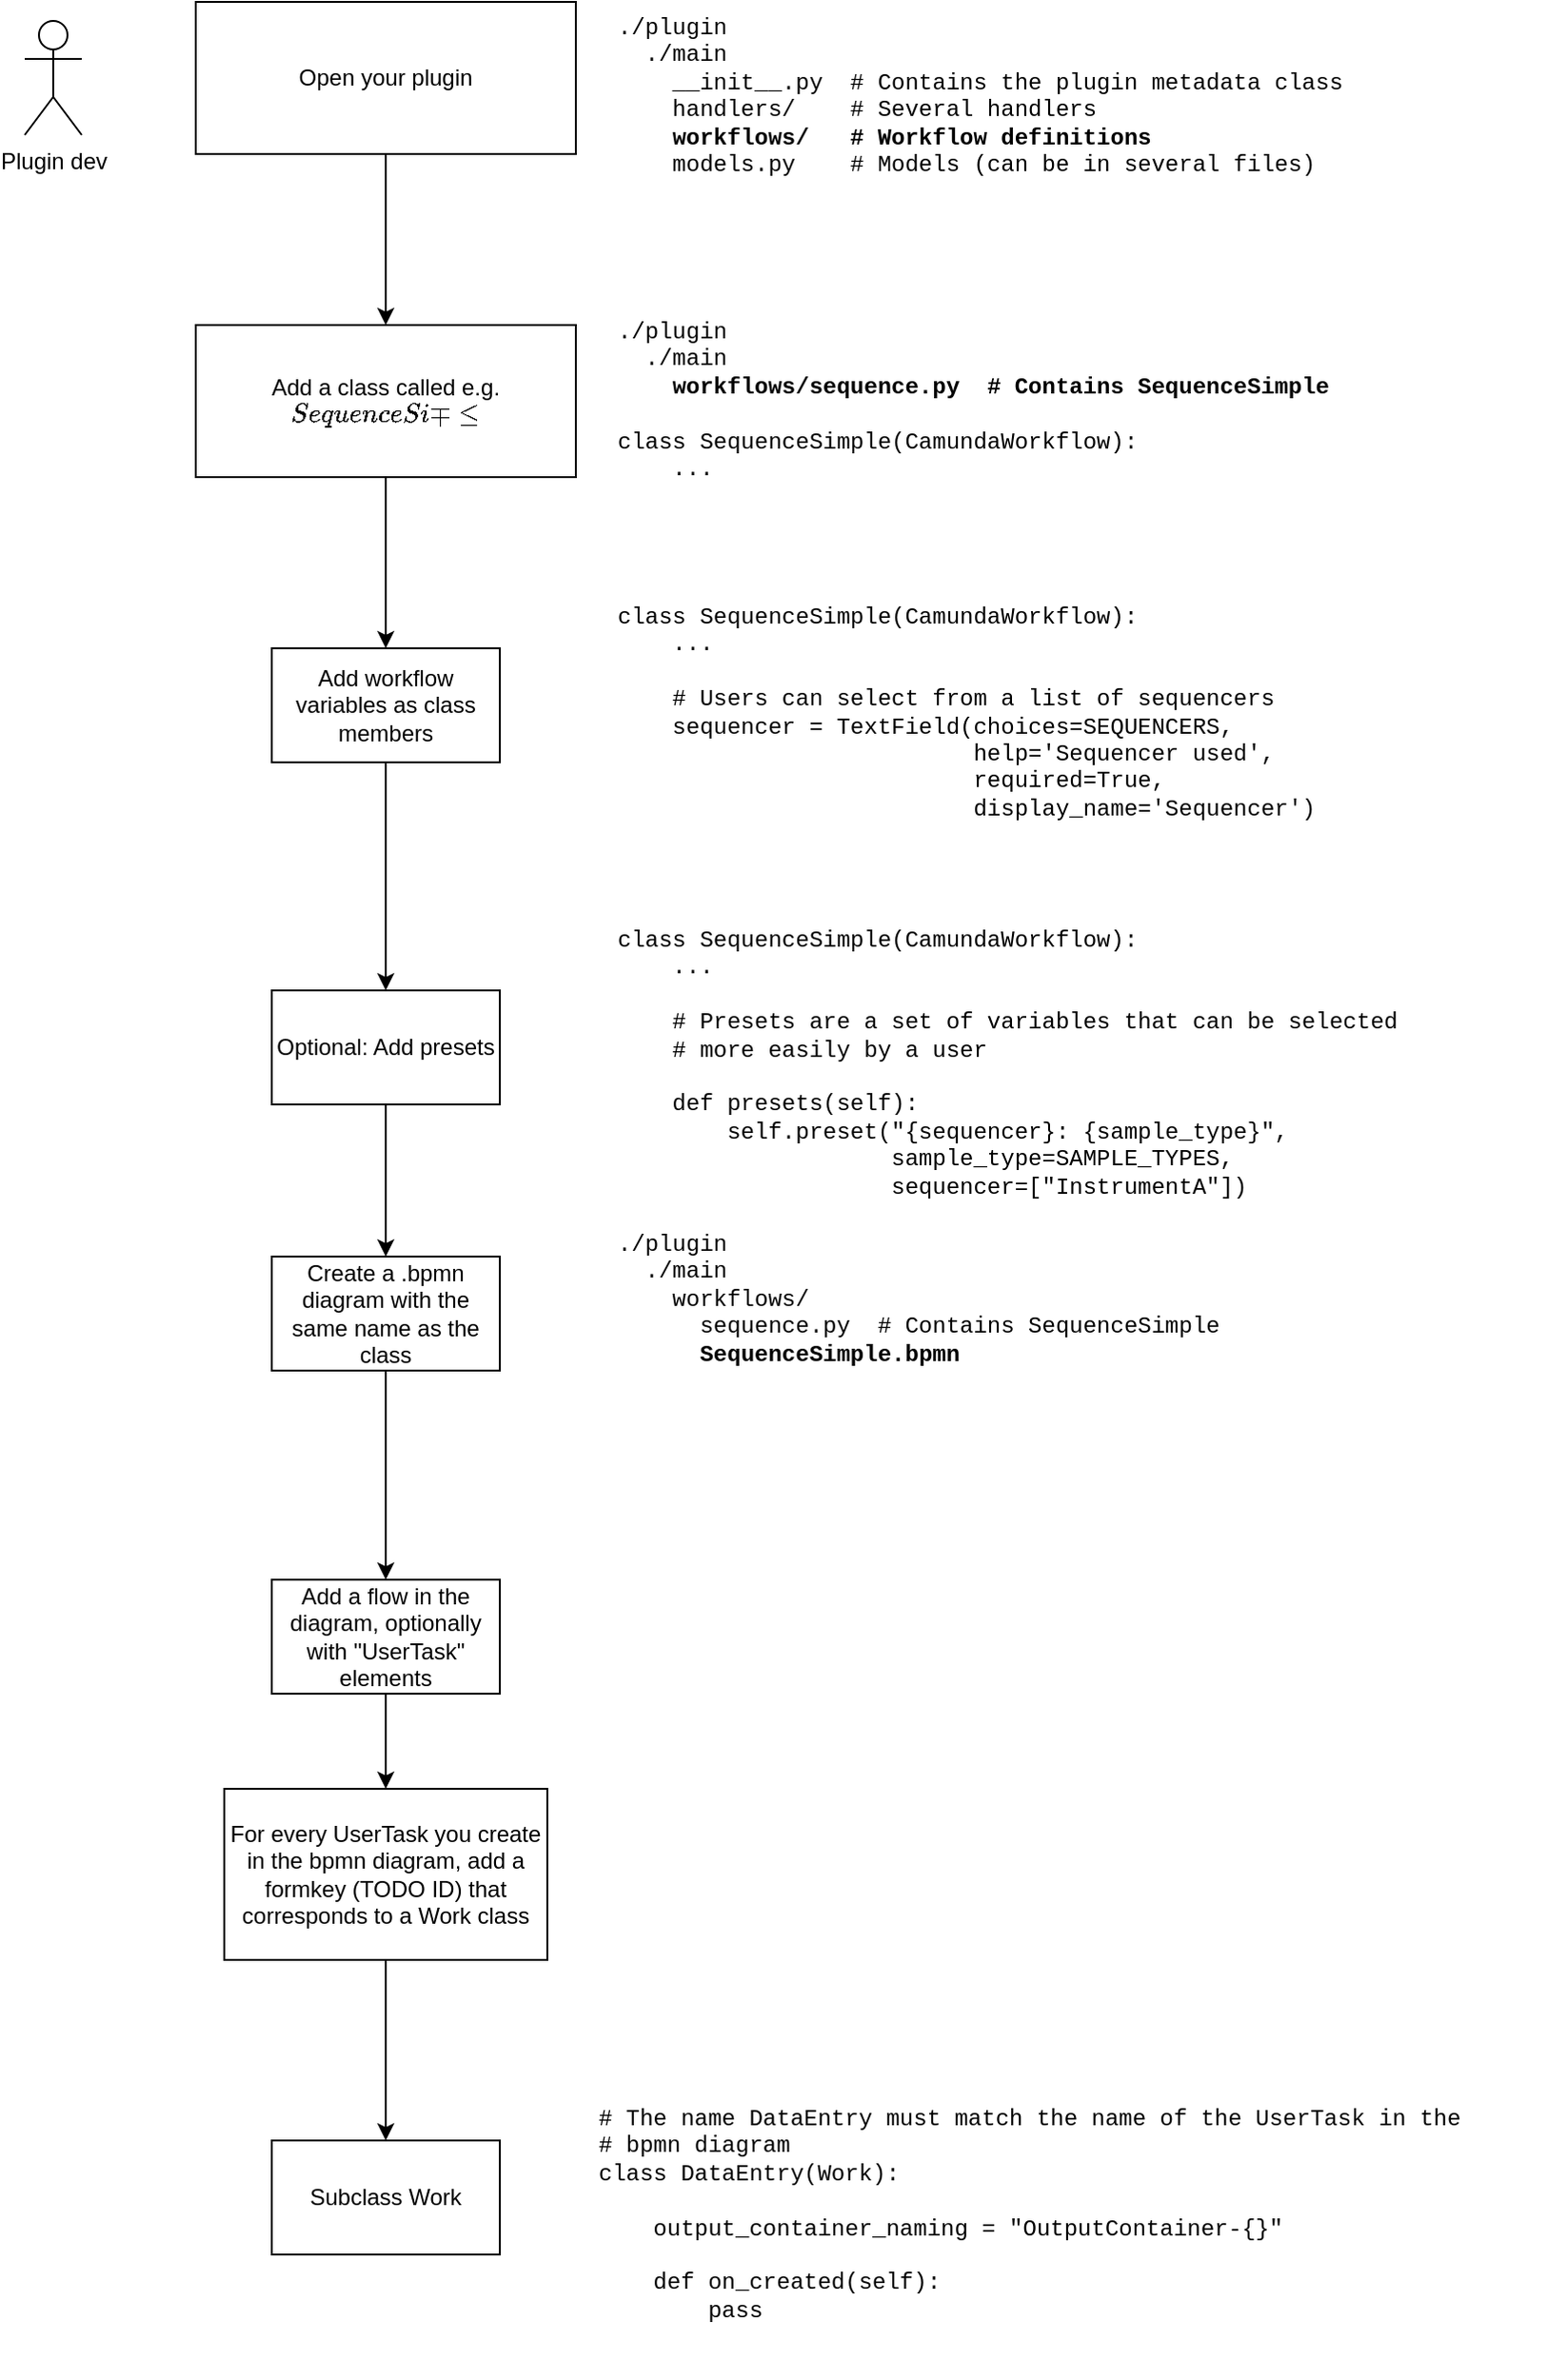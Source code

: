<mxfile version="13.6.2" type="device"><diagram id="V32uPpnvfcCNQDNjLSFC" name="Page-1"><mxGraphModel dx="1355" dy="945" grid="1" gridSize="10" guides="1" tooltips="1" connect="1" arrows="1" fold="1" page="1" pageScale="1" pageWidth="850" pageHeight="1100" math="0" shadow="0"><root><mxCell id="0"/><mxCell id="1" parent="0"/><mxCell id="LIUnYGp74bJE1X0WbtVo-2" value="Plugin dev" style="shape=umlActor;verticalLabelPosition=bottom;verticalAlign=top;html=1;outlineConnect=0;" parent="1" vertex="1"><mxGeometry x="40" y="60" width="30" height="60" as="geometry"/></mxCell><mxCell id="xypqOSqZXDECrgeLwJR--5" value="" style="edgeStyle=orthogonalEdgeStyle;rounded=0;orthogonalLoop=1;jettySize=auto;html=1;" edge="1" parent="1" source="LIUnYGp74bJE1X0WbtVo-3" target="xypqOSqZXDECrgeLwJR--4"><mxGeometry relative="1" as="geometry"/></mxCell><mxCell id="LIUnYGp74bJE1X0WbtVo-3" value="Add a class called e.g. `SequenceSimple`" style="rounded=0;whiteSpace=wrap;html=1;" parent="1" vertex="1"><mxGeometry x="130" y="220" width="200" height="80" as="geometry"/></mxCell><mxCell id="xypqOSqZXDECrgeLwJR--2" style="edgeStyle=orthogonalEdgeStyle;rounded=0;orthogonalLoop=1;jettySize=auto;html=1;" edge="1" parent="1" source="s9VUFbDRdcXZU7ucDmgO-1" target="LIUnYGp74bJE1X0WbtVo-3"><mxGeometry relative="1" as="geometry"/></mxCell><mxCell id="s9VUFbDRdcXZU7ucDmgO-1" value="Open your plugin" style="rounded=0;whiteSpace=wrap;html=1;" parent="1" vertex="1"><mxGeometry x="130" y="50" width="200" height="80" as="geometry"/></mxCell><mxCell id="xypqOSqZXDECrgeLwJR--1" value="./plugin&lt;br&gt;&amp;nbsp; ./main&lt;br&gt;&amp;nbsp; &amp;nbsp; __init__.py&amp;nbsp; # Contains the plugin metadata class&lt;br&gt;&amp;nbsp; &amp;nbsp; handlers/&amp;nbsp; &amp;nbsp; # Several handlers&lt;br&gt;&amp;nbsp; &amp;nbsp; &lt;b&gt;workflows/&amp;nbsp; &amp;nbsp;# Workflow definitions&lt;/b&gt;&lt;br&gt;&amp;nbsp; &amp;nbsp; models.py&amp;nbsp; &amp;nbsp; # Models (can be in several files)" style="rounded=1;whiteSpace=wrap;html=1;align=left;strokeColor=none;verticalAlign=top;fontFamily=Courier New;" vertex="1" parent="1"><mxGeometry x="350" y="50" width="490" height="150" as="geometry"/></mxCell><mxCell id="xypqOSqZXDECrgeLwJR--3" value="./plugin&lt;br&gt;&amp;nbsp; ./main&lt;br&gt;&amp;nbsp; &amp;nbsp;&amp;nbsp;&lt;b&gt;workflows/sequence.py&amp;nbsp; # Contains SequenceSimple&lt;/b&gt;&lt;br&gt;&amp;nbsp;&lt;br&gt;&lt;div&gt;class SequenceSimple(CamundaWorkflow):&lt;/div&gt;&lt;div&gt;&amp;nbsp; &amp;nbsp; ...&lt;/div&gt;" style="rounded=1;whiteSpace=wrap;html=1;align=left;strokeColor=none;verticalAlign=top;fontFamily=Courier New;" vertex="1" parent="1"><mxGeometry x="350" y="210" width="490" height="150" as="geometry"/></mxCell><mxCell id="xypqOSqZXDECrgeLwJR--8" value="" style="edgeStyle=orthogonalEdgeStyle;rounded=0;orthogonalLoop=1;jettySize=auto;html=1;" edge="1" parent="1" source="xypqOSqZXDECrgeLwJR--4" target="xypqOSqZXDECrgeLwJR--7"><mxGeometry relative="1" as="geometry"/></mxCell><mxCell id="xypqOSqZXDECrgeLwJR--4" value="Add workflow variables as class members" style="whiteSpace=wrap;html=1;rounded=0;" vertex="1" parent="1"><mxGeometry x="170" y="390" width="120" height="60" as="geometry"/></mxCell><mxCell id="xypqOSqZXDECrgeLwJR--6" value="&lt;div&gt;class SequenceSimple(CamundaWorkflow):&lt;/div&gt;&lt;div&gt;&amp;nbsp; &amp;nbsp; ...&lt;/div&gt;&lt;div&gt;&lt;br&gt;&lt;/div&gt;&lt;div&gt;&amp;nbsp; &amp;nbsp; # Users can select from a list of sequencers&lt;/div&gt;&lt;div&gt;&amp;nbsp; &amp;nbsp; sequencer = TextField(choices=SEQUENCERS,&lt;/div&gt;&lt;div&gt;&amp;nbsp; &amp;nbsp; &amp;nbsp; &amp;nbsp; &amp;nbsp; &amp;nbsp; &amp;nbsp; &amp;nbsp; &amp;nbsp; &amp;nbsp; &amp;nbsp; &amp;nbsp; &amp;nbsp; help='Sequencer used',&lt;/div&gt;&lt;div&gt;&amp;nbsp; &amp;nbsp; &amp;nbsp; &amp;nbsp; &amp;nbsp; &amp;nbsp; &amp;nbsp; &amp;nbsp; &amp;nbsp; &amp;nbsp; &amp;nbsp; &amp;nbsp; &amp;nbsp; required=True,&lt;/div&gt;&lt;div&gt;&amp;nbsp; &amp;nbsp; &amp;nbsp; &amp;nbsp; &amp;nbsp; &amp;nbsp; &amp;nbsp; &amp;nbsp; &amp;nbsp; &amp;nbsp; &amp;nbsp; &amp;nbsp; &amp;nbsp; display_name='Sequencer')&lt;/div&gt;" style="rounded=1;whiteSpace=wrap;html=1;align=left;strokeColor=none;verticalAlign=top;fontFamily=Courier New;" vertex="1" parent="1"><mxGeometry x="350" y="360" width="490" height="150" as="geometry"/></mxCell><mxCell id="xypqOSqZXDECrgeLwJR--11" value="" style="edgeStyle=orthogonalEdgeStyle;rounded=0;orthogonalLoop=1;jettySize=auto;html=1;" edge="1" parent="1" source="xypqOSqZXDECrgeLwJR--7" target="xypqOSqZXDECrgeLwJR--10"><mxGeometry relative="1" as="geometry"/></mxCell><mxCell id="xypqOSqZXDECrgeLwJR--7" value="Optional: Add presets" style="whiteSpace=wrap;html=1;rounded=0;" vertex="1" parent="1"><mxGeometry x="170" y="570" width="120" height="60" as="geometry"/></mxCell><mxCell id="xypqOSqZXDECrgeLwJR--9" value="&lt;div&gt;class SequenceSimple(CamundaWorkflow):&lt;/div&gt;&lt;div&gt;&amp;nbsp; &amp;nbsp; ...&lt;/div&gt;&lt;div&gt;&lt;br&gt;&lt;/div&gt;&lt;div&gt;&amp;nbsp; &amp;nbsp; # Presets are a set of variables that can be selected&lt;/div&gt;&lt;div&gt;&amp;nbsp; &amp;nbsp; # more easily by a user&lt;/div&gt;&lt;div&gt;&lt;br&gt;&lt;/div&gt;&lt;div&gt;&lt;div&gt;&amp;nbsp; &amp;nbsp; def presets(self):&lt;/div&gt;&lt;div&gt;&amp;nbsp; &amp;nbsp; &amp;nbsp; &amp;nbsp; self.preset(&quot;{sequencer}: {sample_type}&quot;,&lt;/div&gt;&lt;div&gt;&amp;nbsp; &amp;nbsp; &amp;nbsp; &amp;nbsp; &amp;nbsp; &amp;nbsp; &amp;nbsp; &amp;nbsp; &amp;nbsp; &amp;nbsp; sample_type=SAMPLE_TYPES,&lt;/div&gt;&lt;div&gt;&amp;nbsp; &amp;nbsp; &amp;nbsp; &amp;nbsp; &amp;nbsp; &amp;nbsp; &amp;nbsp; &amp;nbsp; &amp;nbsp; &amp;nbsp; sequencer=[&quot;InstrumentA&quot;])&lt;/div&gt;&lt;div&gt;&lt;br&gt;&lt;/div&gt;&lt;/div&gt;" style="rounded=1;whiteSpace=wrap;html=1;align=left;strokeColor=none;verticalAlign=top;fontFamily=Courier New;" vertex="1" parent="1"><mxGeometry x="350" y="530" width="490" height="150" as="geometry"/></mxCell><mxCell id="xypqOSqZXDECrgeLwJR--14" value="" style="edgeStyle=orthogonalEdgeStyle;rounded=0;orthogonalLoop=1;jettySize=auto;html=1;" edge="1" parent="1" source="xypqOSqZXDECrgeLwJR--10" target="xypqOSqZXDECrgeLwJR--13"><mxGeometry relative="1" as="geometry"/></mxCell><mxCell id="xypqOSqZXDECrgeLwJR--10" value="Create a .bpmn diagram with the same name as the class" style="whiteSpace=wrap;html=1;rounded=0;" vertex="1" parent="1"><mxGeometry x="170" y="710" width="120" height="60" as="geometry"/></mxCell><mxCell id="xypqOSqZXDECrgeLwJR--12" value="./plugin&lt;br&gt;&amp;nbsp; ./main&lt;br&gt;&amp;nbsp; &amp;nbsp;&amp;nbsp;workflows/&lt;br&gt;&amp;nbsp; &amp;nbsp; &amp;nbsp; sequence.py&amp;nbsp; # Contains SequenceSimple&lt;br&gt;&amp;nbsp; &amp;nbsp; &amp;nbsp; &lt;b&gt;SequenceSimple.bpmn&lt;/b&gt;&amp;nbsp; &amp;nbsp; &amp;nbsp;" style="rounded=1;whiteSpace=wrap;html=1;align=left;strokeColor=none;verticalAlign=top;fontFamily=Courier New;" vertex="1" parent="1"><mxGeometry x="350" y="690" width="490" height="150" as="geometry"/></mxCell><mxCell id="xypqOSqZXDECrgeLwJR--16" value="" style="edgeStyle=orthogonalEdgeStyle;rounded=0;orthogonalLoop=1;jettySize=auto;html=1;" edge="1" parent="1" source="xypqOSqZXDECrgeLwJR--13" target="xypqOSqZXDECrgeLwJR--15"><mxGeometry relative="1" as="geometry"/></mxCell><mxCell id="xypqOSqZXDECrgeLwJR--13" value="Add a flow in the diagram, optionally with &quot;UserTask&quot; elements" style="whiteSpace=wrap;html=1;rounded=0;" vertex="1" parent="1"><mxGeometry x="170" y="880" width="120" height="60" as="geometry"/></mxCell><mxCell id="xypqOSqZXDECrgeLwJR--18" value="" style="edgeStyle=orthogonalEdgeStyle;rounded=0;orthogonalLoop=1;jettySize=auto;html=1;" edge="1" parent="1" source="xypqOSqZXDECrgeLwJR--15" target="xypqOSqZXDECrgeLwJR--17"><mxGeometry relative="1" as="geometry"/></mxCell><mxCell id="xypqOSqZXDECrgeLwJR--15" value="For every UserTask you create in the bpmn diagram, add a formkey (TODO ID) that corresponds to a Work class" style="whiteSpace=wrap;html=1;rounded=0;" vertex="1" parent="1"><mxGeometry x="145" y="990" width="170" height="90" as="geometry"/></mxCell><mxCell id="xypqOSqZXDECrgeLwJR--17" value="Subclass Work" style="whiteSpace=wrap;html=1;rounded=0;" vertex="1" parent="1"><mxGeometry x="170" y="1175" width="120" height="60" as="geometry"/></mxCell><mxCell id="xypqOSqZXDECrgeLwJR--19" value="&lt;div&gt;# The name DataEntry must match the name of the UserTask in the&lt;/div&gt;&lt;div&gt;# bpmn diagram&lt;/div&gt;&lt;div&gt;class DataEntry(Work):&lt;/div&gt;&lt;div&gt;&lt;br&gt;&lt;/div&gt;&lt;div&gt;&amp;nbsp; &amp;nbsp; output_container_naming = &quot;OutputContainer-{}&quot;&lt;/div&gt;&lt;div&gt;&lt;br&gt;&lt;/div&gt;&lt;div&gt;&amp;nbsp; &amp;nbsp; def on_created(self):&lt;/div&gt;&lt;div&gt;&amp;nbsp; &amp;nbsp; &amp;nbsp; &amp;nbsp; pass&lt;/div&gt;&lt;div&gt;&lt;br&gt;&lt;/div&gt;" style="rounded=1;whiteSpace=wrap;html=1;align=left;strokeColor=none;verticalAlign=top;fontFamily=Courier New;" vertex="1" parent="1"><mxGeometry x="340" y="1150" width="490" height="150" as="geometry"/></mxCell></root></mxGraphModel></diagram></mxfile>